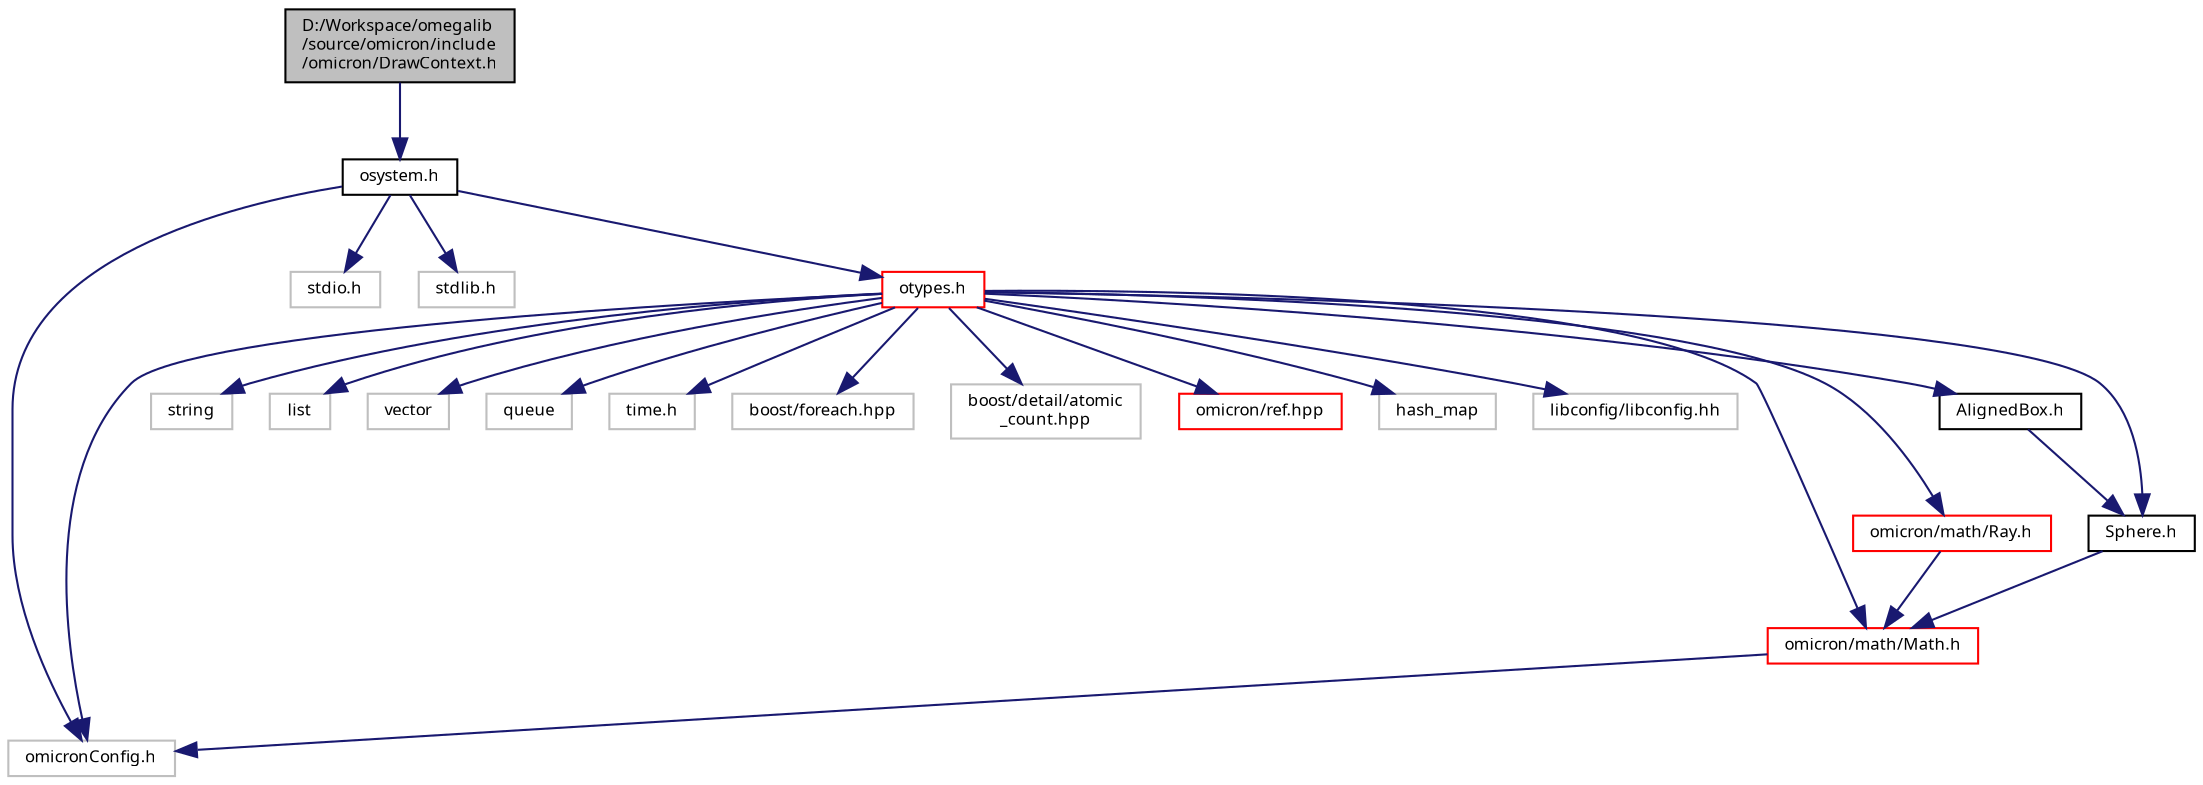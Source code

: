 digraph "D:/Workspace/omegalib/source/omicron/include/omicron/DrawContext.h"
{
  bgcolor="transparent";
  edge [fontname="FreeSans.ttf",fontsize="8",labelfontname="FreeSans.ttf",labelfontsize="8"];
  node [fontname="FreeSans.ttf",fontsize="8",shape=record];
  Node1 [label="D:/Workspace/omegalib\l/source/omicron/include\l/omicron/DrawContext.h",height=0.2,width=0.4,color="black", fillcolor="grey75", style="filled" fontcolor="black"];
  Node1 -> Node2 [color="midnightblue",fontsize="8",style="solid",fontname="FreeSans.ttf"];
  Node2 [label="osystem.h",height=0.2,width=0.4,color="black",URL="$omicron_2include_2omicron_2osystem_8h.html"];
  Node2 -> Node3 [color="midnightblue",fontsize="8",style="solid",fontname="FreeSans.ttf"];
  Node3 [label="omicronConfig.h",height=0.2,width=0.4,color="grey75"];
  Node2 -> Node4 [color="midnightblue",fontsize="8",style="solid",fontname="FreeSans.ttf"];
  Node4 [label="stdio.h",height=0.2,width=0.4,color="grey75"];
  Node2 -> Node5 [color="midnightblue",fontsize="8",style="solid",fontname="FreeSans.ttf"];
  Node5 [label="stdlib.h",height=0.2,width=0.4,color="grey75"];
  Node2 -> Node6 [color="midnightblue",fontsize="8",style="solid",fontname="FreeSans.ttf"];
  Node6 [label="otypes.h",height=0.2,width=0.4,color="red",URL="$omicron_2include_2omicron_2otypes_8h.html"];
  Node6 -> Node3 [color="midnightblue",fontsize="8",style="solid",fontname="FreeSans.ttf"];
  Node6 -> Node7 [color="midnightblue",fontsize="8",style="solid",fontname="FreeSans.ttf"];
  Node7 [label="string",height=0.2,width=0.4,color="grey75"];
  Node6 -> Node8 [color="midnightblue",fontsize="8",style="solid",fontname="FreeSans.ttf"];
  Node8 [label="list",height=0.2,width=0.4,color="grey75"];
  Node6 -> Node9 [color="midnightblue",fontsize="8",style="solid",fontname="FreeSans.ttf"];
  Node9 [label="vector",height=0.2,width=0.4,color="grey75"];
  Node6 -> Node10 [color="midnightblue",fontsize="8",style="solid",fontname="FreeSans.ttf"];
  Node10 [label="queue",height=0.2,width=0.4,color="grey75"];
  Node6 -> Node11 [color="midnightblue",fontsize="8",style="solid",fontname="FreeSans.ttf"];
  Node11 [label="time.h",height=0.2,width=0.4,color="grey75"];
  Node6 -> Node12 [color="midnightblue",fontsize="8",style="solid",fontname="FreeSans.ttf"];
  Node12 [label="boost/foreach.hpp",height=0.2,width=0.4,color="grey75"];
  Node6 -> Node13 [color="midnightblue",fontsize="8",style="solid",fontname="FreeSans.ttf"];
  Node13 [label="boost/detail/atomic\l_count.hpp",height=0.2,width=0.4,color="grey75"];
  Node6 -> Node14 [color="midnightblue",fontsize="8",style="solid",fontname="FreeSans.ttf"];
  Node14 [label="omicron/ref.hpp",height=0.2,width=0.4,color="red",URL="$ref_8hpp.html"];
  Node6 -> Node15 [color="midnightblue",fontsize="8",style="solid",fontname="FreeSans.ttf"];
  Node15 [label="hash_map",height=0.2,width=0.4,color="grey75"];
  Node6 -> Node16 [color="midnightblue",fontsize="8",style="solid",fontname="FreeSans.ttf"];
  Node16 [label="libconfig/libconfig.hh",height=0.2,width=0.4,color="grey75"];
  Node6 -> Node17 [color="midnightblue",fontsize="8",style="solid",fontname="FreeSans.ttf"];
  Node17 [label="omicron/math/Math.h",height=0.2,width=0.4,color="red",URL="$_math_8h.html"];
  Node17 -> Node3 [color="midnightblue",fontsize="8",style="solid",fontname="FreeSans.ttf"];
  Node6 -> Node18 [color="midnightblue",fontsize="8",style="solid",fontname="FreeSans.ttf"];
  Node18 [label="omicron/math/Ray.h",height=0.2,width=0.4,color="red",URL="$_ray_8h.html"];
  Node18 -> Node17 [color="midnightblue",fontsize="8",style="solid",fontname="FreeSans.ttf"];
  Node6 -> Node19 [color="midnightblue",fontsize="8",style="solid",fontname="FreeSans.ttf"];
  Node19 [label="AlignedBox.h",height=0.2,width=0.4,color="black",URL="$_aligned_box_8h.html"];
  Node19 -> Node20 [color="midnightblue",fontsize="8",style="solid",fontname="FreeSans.ttf"];
  Node20 [label="Sphere.h",height=0.2,width=0.4,color="black",URL="$_sphere_8h.html"];
  Node20 -> Node17 [color="midnightblue",fontsize="8",style="solid",fontname="FreeSans.ttf"];
  Node6 -> Node20 [color="midnightblue",fontsize="8",style="solid",fontname="FreeSans.ttf"];
}
